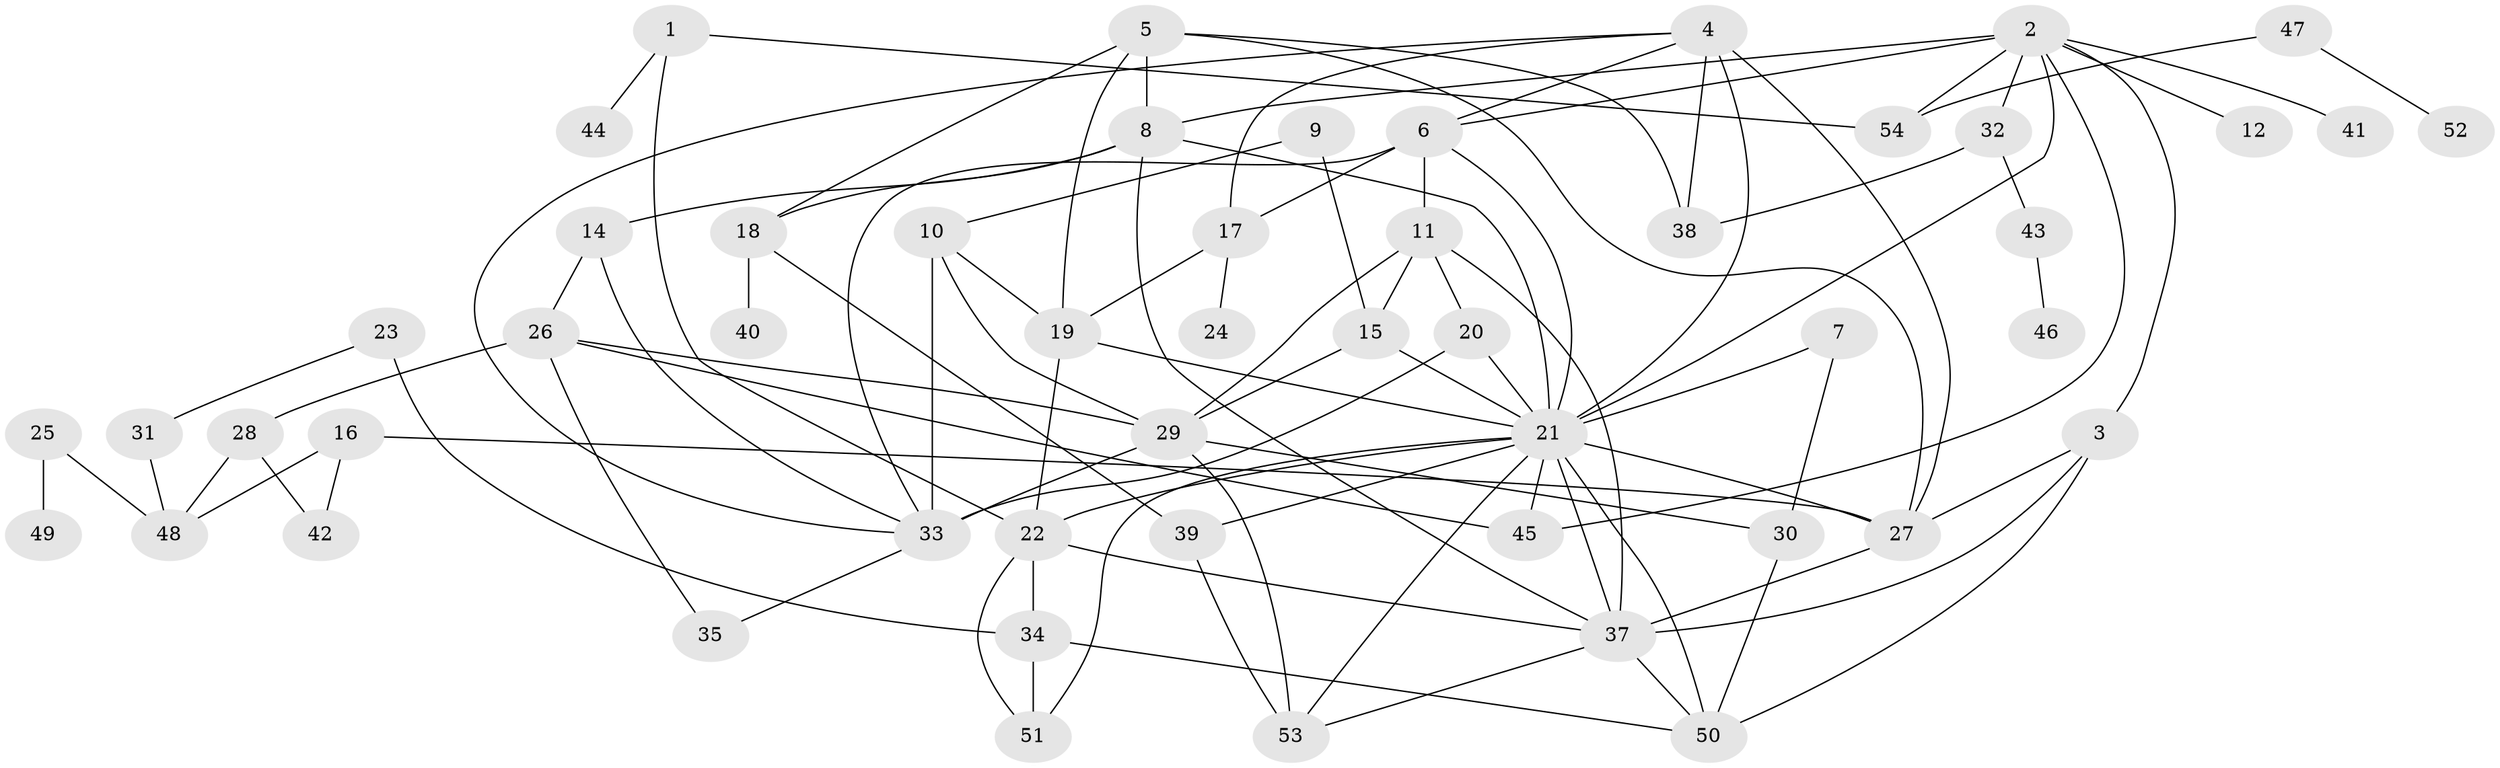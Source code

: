 // original degree distribution, {3: 0.24074074074074073, 2: 0.26851851851851855, 5: 0.12037037037037036, 4: 0.14814814814814814, 6: 0.046296296296296294, 1: 0.1388888888888889, 7: 0.018518518518518517, 0: 0.009259259259259259, 8: 0.009259259259259259}
// Generated by graph-tools (version 1.1) at 2025/48/03/04/25 22:48:08]
// undirected, 52 vertices, 98 edges
graph export_dot {
  node [color=gray90,style=filled];
  1;
  2;
  3;
  4;
  5;
  6;
  7;
  8;
  9;
  10;
  11;
  12;
  14;
  15;
  16;
  17;
  18;
  19;
  20;
  21;
  22;
  23;
  24;
  25;
  26;
  27;
  28;
  29;
  30;
  31;
  32;
  33;
  34;
  35;
  37;
  38;
  39;
  40;
  41;
  42;
  43;
  44;
  45;
  46;
  47;
  48;
  49;
  50;
  51;
  52;
  53;
  54;
  1 -- 22 [weight=1.0];
  1 -- 44 [weight=1.0];
  1 -- 54 [weight=1.0];
  2 -- 3 [weight=1.0];
  2 -- 6 [weight=1.0];
  2 -- 8 [weight=1.0];
  2 -- 12 [weight=1.0];
  2 -- 21 [weight=1.0];
  2 -- 32 [weight=1.0];
  2 -- 41 [weight=1.0];
  2 -- 45 [weight=1.0];
  2 -- 54 [weight=2.0];
  3 -- 27 [weight=1.0];
  3 -- 37 [weight=2.0];
  3 -- 50 [weight=2.0];
  4 -- 6 [weight=1.0];
  4 -- 17 [weight=1.0];
  4 -- 21 [weight=2.0];
  4 -- 27 [weight=1.0];
  4 -- 33 [weight=1.0];
  4 -- 38 [weight=1.0];
  5 -- 8 [weight=1.0];
  5 -- 18 [weight=1.0];
  5 -- 19 [weight=1.0];
  5 -- 27 [weight=1.0];
  5 -- 38 [weight=1.0];
  6 -- 11 [weight=2.0];
  6 -- 17 [weight=1.0];
  6 -- 21 [weight=1.0];
  6 -- 33 [weight=1.0];
  7 -- 21 [weight=2.0];
  7 -- 30 [weight=1.0];
  8 -- 14 [weight=1.0];
  8 -- 18 [weight=1.0];
  8 -- 21 [weight=2.0];
  8 -- 37 [weight=1.0];
  9 -- 10 [weight=1.0];
  9 -- 15 [weight=1.0];
  10 -- 19 [weight=1.0];
  10 -- 29 [weight=1.0];
  10 -- 33 [weight=2.0];
  11 -- 15 [weight=1.0];
  11 -- 20 [weight=1.0];
  11 -- 29 [weight=1.0];
  11 -- 37 [weight=1.0];
  14 -- 26 [weight=1.0];
  14 -- 33 [weight=1.0];
  15 -- 21 [weight=2.0];
  15 -- 29 [weight=1.0];
  16 -- 27 [weight=1.0];
  16 -- 42 [weight=1.0];
  16 -- 48 [weight=1.0];
  17 -- 19 [weight=1.0];
  17 -- 24 [weight=1.0];
  18 -- 39 [weight=1.0];
  18 -- 40 [weight=1.0];
  19 -- 21 [weight=2.0];
  19 -- 22 [weight=1.0];
  20 -- 21 [weight=1.0];
  20 -- 33 [weight=1.0];
  21 -- 22 [weight=1.0];
  21 -- 27 [weight=1.0];
  21 -- 37 [weight=1.0];
  21 -- 39 [weight=1.0];
  21 -- 45 [weight=1.0];
  21 -- 50 [weight=2.0];
  21 -- 51 [weight=1.0];
  21 -- 53 [weight=1.0];
  22 -- 34 [weight=1.0];
  22 -- 37 [weight=2.0];
  22 -- 51 [weight=1.0];
  23 -- 31 [weight=1.0];
  23 -- 34 [weight=2.0];
  25 -- 48 [weight=1.0];
  25 -- 49 [weight=1.0];
  26 -- 28 [weight=1.0];
  26 -- 29 [weight=1.0];
  26 -- 35 [weight=1.0];
  26 -- 45 [weight=1.0];
  27 -- 37 [weight=1.0];
  28 -- 42 [weight=1.0];
  28 -- 48 [weight=1.0];
  29 -- 30 [weight=1.0];
  29 -- 33 [weight=3.0];
  29 -- 53 [weight=1.0];
  30 -- 50 [weight=1.0];
  31 -- 48 [weight=1.0];
  32 -- 38 [weight=1.0];
  32 -- 43 [weight=1.0];
  33 -- 35 [weight=1.0];
  34 -- 50 [weight=1.0];
  34 -- 51 [weight=1.0];
  37 -- 50 [weight=1.0];
  37 -- 53 [weight=1.0];
  39 -- 53 [weight=1.0];
  43 -- 46 [weight=1.0];
  47 -- 52 [weight=1.0];
  47 -- 54 [weight=1.0];
}
